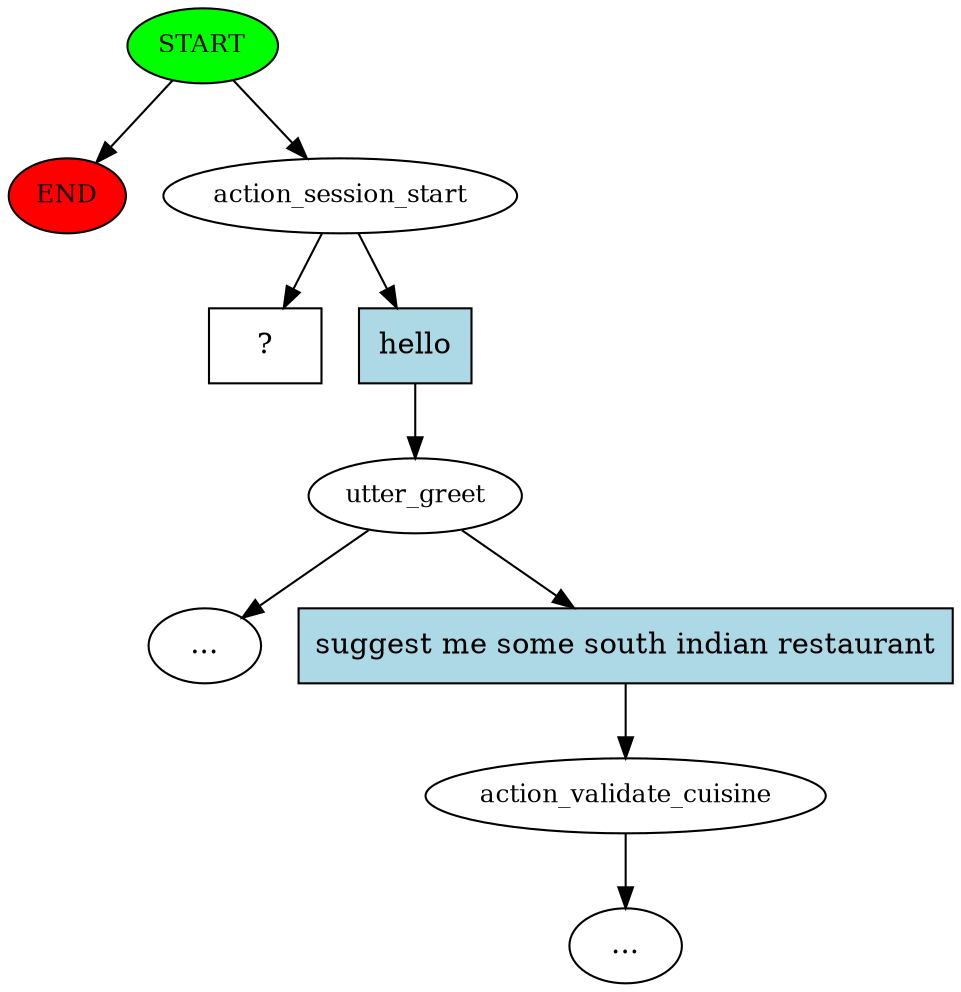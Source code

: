 digraph  {
0 [class="start active", fillcolor=green, fontsize=12, label=START, style=filled];
"-1" [class=end, fillcolor=red, fontsize=12, label=END, style=filled];
1 [class=active, fontsize=12, label=action_session_start];
2 [class="", fontsize=12, label=utter_greet];
"-3" [class=ellipsis, label="..."];
5 [class="", fontsize=12, label=action_validate_cuisine];
"-5" [class=ellipsis, label="..."];
10 [class="intent dashed active", label="  ?  ", shape=rect];
11 [class=intent, fillcolor=lightblue, label=hello, shape=rect, style=filled];
12 [class=intent, fillcolor=lightblue, label="suggest me some south indian restaurant", shape=rect, style=filled];
0 -> "-1"  [class="", key=NONE, label=""];
0 -> 1  [class=active, key=NONE, label=""];
1 -> 10  [class=active, key=NONE, label=""];
1 -> 11  [class="", key=0];
2 -> "-3"  [class="", key=NONE, label=""];
2 -> 12  [class="", key=0];
5 -> "-5"  [class="", key=NONE, label=""];
11 -> 2  [class="", key=0];
12 -> 5  [class="", key=0];
}
